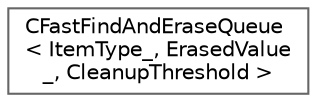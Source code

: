 digraph "Graphical Class Hierarchy"
{
 // LATEX_PDF_SIZE
  bgcolor="transparent";
  edge [fontname=Helvetica,fontsize=10,labelfontname=Helvetica,labelfontsize=10];
  node [fontname=Helvetica,fontsize=10,shape=box,height=0.2,width=0.4];
  rankdir="LR";
  Node0 [id="Node000000",label="CFastFindAndEraseQueue\l\< ItemType_, ErasedValue\l_, CleanupThreshold \>",height=0.2,width=0.4,color="grey40", fillcolor="white", style="filled",URL="$classCFastFindAndEraseQueue.html",tooltip="A queue-type container (push back, pop front), but with fast deletion of arbitrary items (possibly in..."];
}
